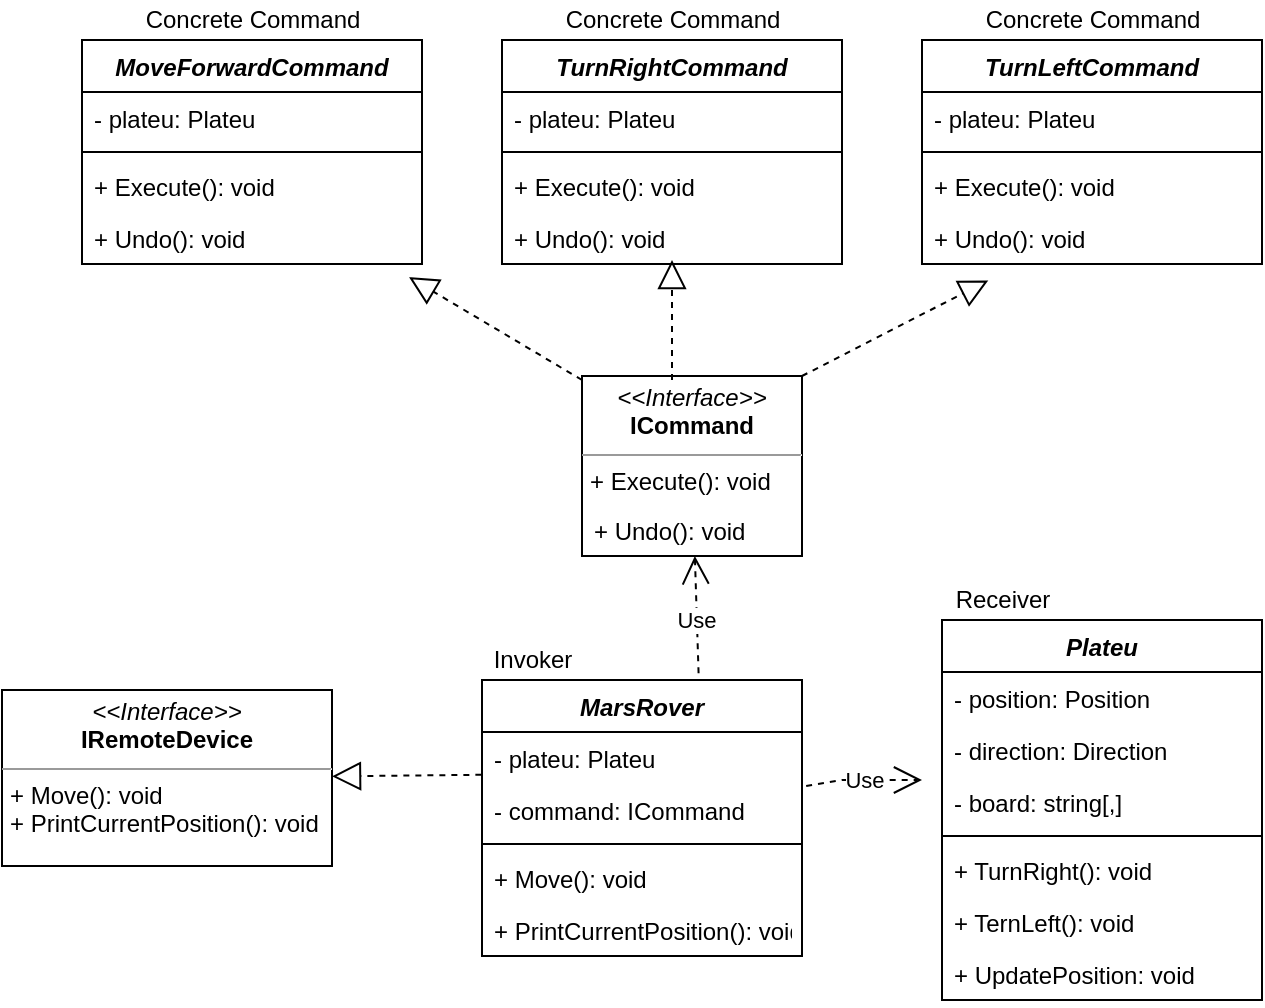 <mxfile version="20.0.1" type="device"><diagram id="C5RBs43oDa-KdzZeNtuy" name="Page-1"><mxGraphModel dx="1278" dy="539" grid="1" gridSize="10" guides="1" tooltips="1" connect="1" arrows="1" fold="1" page="1" pageScale="1" pageWidth="827" pageHeight="1169" math="0" shadow="0"><root><mxCell id="WIyWlLk6GJQsqaUBKTNV-0"/><mxCell id="WIyWlLk6GJQsqaUBKTNV-1" parent="WIyWlLk6GJQsqaUBKTNV-0"/><mxCell id="zkfFHV4jXpPFQw0GAbJ--0" value="Plateu" style="swimlane;fontStyle=3;align=center;verticalAlign=top;childLayout=stackLayout;horizontal=1;startSize=26;horizontalStack=0;resizeParent=1;resizeLast=0;collapsible=1;marginBottom=0;rounded=0;shadow=0;strokeWidth=1;" parent="WIyWlLk6GJQsqaUBKTNV-1" vertex="1"><mxGeometry x="590" y="480" width="160" height="190" as="geometry"><mxRectangle x="230" y="140" width="160" height="26" as="alternateBounds"/></mxGeometry></mxCell><mxCell id="gXezcgONsXggeDN8knO1-6" value="- position: Position" style="text;strokeColor=none;fillColor=none;align=left;verticalAlign=top;spacingLeft=4;spacingRight=4;overflow=hidden;rotatable=0;points=[[0,0.5],[1,0.5]];portConstraint=eastwest;" vertex="1" parent="zkfFHV4jXpPFQw0GAbJ--0"><mxGeometry y="26" width="160" height="26" as="geometry"/></mxCell><mxCell id="gXezcgONsXggeDN8knO1-7" value="- direction: Direction" style="text;strokeColor=none;fillColor=none;align=left;verticalAlign=top;spacingLeft=4;spacingRight=4;overflow=hidden;rotatable=0;points=[[0,0.5],[1,0.5]];portConstraint=eastwest;" vertex="1" parent="zkfFHV4jXpPFQw0GAbJ--0"><mxGeometry y="52" width="160" height="26" as="geometry"/></mxCell><mxCell id="gXezcgONsXggeDN8knO1-8" value="- board: string[,]" style="text;strokeColor=none;fillColor=none;align=left;verticalAlign=top;spacingLeft=4;spacingRight=4;overflow=hidden;rotatable=0;points=[[0,0.5],[1,0.5]];portConstraint=eastwest;" vertex="1" parent="zkfFHV4jXpPFQw0GAbJ--0"><mxGeometry y="78" width="160" height="26" as="geometry"/></mxCell><mxCell id="gXezcgONsXggeDN8knO1-5" value="" style="line;strokeWidth=1;fillColor=none;align=left;verticalAlign=middle;spacingTop=-1;spacingLeft=3;spacingRight=3;rotatable=0;labelPosition=right;points=[];portConstraint=eastwest;" vertex="1" parent="zkfFHV4jXpPFQw0GAbJ--0"><mxGeometry y="104" width="160" height="8" as="geometry"/></mxCell><mxCell id="w-Mz4XLagTXVO1gxVb4k-3" value="+ TurnRight(): void&#10;" style="text;strokeColor=none;fillColor=none;align=left;verticalAlign=top;spacingLeft=4;spacingRight=4;overflow=hidden;rotatable=0;points=[[0,0.5],[1,0.5]];portConstraint=eastwest;" parent="zkfFHV4jXpPFQw0GAbJ--0" vertex="1"><mxGeometry y="112" width="160" height="26" as="geometry"/></mxCell><mxCell id="w-Mz4XLagTXVO1gxVb4k-4" value="+ TernLeft(): void&#10;" style="text;strokeColor=none;fillColor=none;align=left;verticalAlign=top;spacingLeft=4;spacingRight=4;overflow=hidden;rotatable=0;points=[[0,0.5],[1,0.5]];portConstraint=eastwest;" parent="zkfFHV4jXpPFQw0GAbJ--0" vertex="1"><mxGeometry y="138" width="160" height="26" as="geometry"/></mxCell><mxCell id="gXezcgONsXggeDN8knO1-9" value="+ UpdatePosition: void" style="text;strokeColor=none;fillColor=none;align=left;verticalAlign=top;spacingLeft=4;spacingRight=4;overflow=hidden;rotatable=0;points=[[0,0.5],[1,0.5]];portConstraint=eastwest;" vertex="1" parent="zkfFHV4jXpPFQw0GAbJ--0"><mxGeometry y="164" width="160" height="26" as="geometry"/></mxCell><mxCell id="w-Mz4XLagTXVO1gxVb4k-1" value="&lt;p style=&quot;margin:0px;margin-top:4px;text-align:center;&quot;&gt;&lt;i&gt;&amp;lt;&amp;lt;Interface&amp;gt;&amp;gt;&lt;/i&gt;&lt;br&gt;&lt;b&gt;IRemoteDevice&lt;/b&gt;&lt;/p&gt;&lt;hr size=&quot;1&quot;&gt;&lt;p style=&quot;margin:0px;margin-left:4px;&quot;&gt;&lt;/p&gt;&lt;p style=&quot;margin:0px;margin-left:4px;&quot;&gt;+ Move(): void&lt;br&gt;+ PrintCurrentPosition(): void&lt;/p&gt;" style="verticalAlign=top;align=left;overflow=fill;fontSize=12;fontFamily=Helvetica;html=1;" parent="WIyWlLk6GJQsqaUBKTNV-1" vertex="1"><mxGeometry x="120" y="515" width="165" height="88" as="geometry"/></mxCell><mxCell id="w-Mz4XLagTXVO1gxVb4k-20" style="edgeStyle=orthogonalEdgeStyle;rounded=0;orthogonalLoop=1;jettySize=auto;html=1;strokeColor=none;" parent="WIyWlLk6GJQsqaUBKTNV-1" source="w-Mz4XLagTXVO1gxVb4k-7" edge="1"><mxGeometry relative="1" as="geometry"><mxPoint x="430" y="440" as="targetPoint"/></mxGeometry></mxCell><mxCell id="w-Mz4XLagTXVO1gxVb4k-7" value="&lt;p style=&quot;margin:0px;margin-top:4px;text-align:center;&quot;&gt;&lt;i&gt;&amp;lt;&amp;lt;Interface&amp;gt;&amp;gt;&lt;/i&gt;&lt;br&gt;&lt;b&gt;ICommand&lt;/b&gt;&lt;/p&gt;&lt;hr size=&quot;1&quot;&gt;&lt;p style=&quot;margin:0px;margin-left:4px;&quot;&gt;&lt;/p&gt;&lt;p style=&quot;margin:0px;margin-left:4px;&quot;&gt;+ Execute(): void&lt;br&gt;&lt;/p&gt;&lt;p style=&quot;margin:0px;margin-left:4px;&quot;&gt;&lt;br&gt;&lt;/p&gt;" style="verticalAlign=top;align=left;overflow=fill;fontSize=12;fontFamily=Helvetica;html=1;" parent="WIyWlLk6GJQsqaUBKTNV-1" vertex="1"><mxGeometry x="410" y="358" width="110" height="90" as="geometry"/></mxCell><mxCell id="w-Mz4XLagTXVO1gxVb4k-8" value="MoveForwardCommand" style="swimlane;fontStyle=3;align=center;verticalAlign=top;childLayout=stackLayout;horizontal=1;startSize=26;horizontalStack=0;resizeParent=1;resizeLast=0;collapsible=1;marginBottom=0;rounded=0;shadow=0;strokeWidth=1;" parent="WIyWlLk6GJQsqaUBKTNV-1" vertex="1"><mxGeometry x="160" y="190" width="170" height="112" as="geometry"><mxRectangle x="230" y="140" width="160" height="26" as="alternateBounds"/></mxGeometry></mxCell><mxCell id="w-Mz4XLagTXVO1gxVb4k-15" value="- plateu: Plateu" style="text;strokeColor=none;fillColor=none;align=left;verticalAlign=top;spacingLeft=4;spacingRight=4;overflow=hidden;rotatable=0;points=[[0,0.5],[1,0.5]];portConstraint=eastwest;" parent="w-Mz4XLagTXVO1gxVb4k-8" vertex="1"><mxGeometry y="26" width="170" height="26" as="geometry"/></mxCell><mxCell id="w-Mz4XLagTXVO1gxVb4k-14" value="" style="line;strokeWidth=1;fillColor=none;align=left;verticalAlign=middle;spacingTop=-1;spacingLeft=3;spacingRight=3;rotatable=0;labelPosition=right;points=[];portConstraint=eastwest;" parent="w-Mz4XLagTXVO1gxVb4k-8" vertex="1"><mxGeometry y="52" width="170" height="8" as="geometry"/></mxCell><mxCell id="w-Mz4XLagTXVO1gxVb4k-9" value="+ Execute(): void&#10;" style="text;strokeColor=none;fillColor=none;align=left;verticalAlign=top;spacingLeft=4;spacingRight=4;overflow=hidden;rotatable=0;points=[[0,0.5],[1,0.5]];portConstraint=eastwest;" parent="w-Mz4XLagTXVO1gxVb4k-8" vertex="1"><mxGeometry y="60" width="170" height="26" as="geometry"/></mxCell><mxCell id="w-Mz4XLagTXVO1gxVb4k-39" value="+ Undo(): void&#10;" style="text;strokeColor=none;fillColor=none;align=left;verticalAlign=top;spacingLeft=4;spacingRight=4;overflow=hidden;rotatable=0;points=[[0,0.5],[1,0.5]];portConstraint=eastwest;" parent="w-Mz4XLagTXVO1gxVb4k-8" vertex="1"><mxGeometry y="86" width="170" height="26" as="geometry"/></mxCell><mxCell id="w-Mz4XLagTXVO1gxVb4k-21" style="edgeStyle=orthogonalEdgeStyle;rounded=0;orthogonalLoop=1;jettySize=auto;html=1;strokeColor=none;" parent="WIyWlLk6GJQsqaUBKTNV-1" source="w-Mz4XLagTXVO1gxVb4k-9" target="w-Mz4XLagTXVO1gxVb4k-7" edge="1"><mxGeometry relative="1" as="geometry"/></mxCell><mxCell id="w-Mz4XLagTXVO1gxVb4k-28" value="Use" style="endArrow=open;endSize=12;dashed=1;html=1;rounded=0;strokeColor=default;exitX=0.678;exitY=0.019;exitDx=0;exitDy=0;exitPerimeter=0;" parent="WIyWlLk6GJQsqaUBKTNV-1" source="cSgDlgcybA5WJp2USAdD-0" target="w-Mz4XLagTXVO1gxVb4k-7" edge="1"><mxGeometry width="160" relative="1" as="geometry"><mxPoint x="520" y="575.605" as="sourcePoint"/><mxPoint x="620" y="640" as="targetPoint"/></mxGeometry></mxCell><mxCell id="w-Mz4XLagTXVO1gxVb4k-41" value="+ Undo(): void" style="text;strokeColor=none;fillColor=none;align=left;verticalAlign=top;spacingLeft=4;spacingRight=4;overflow=hidden;rotatable=0;points=[[0,0.5],[1,0.5]];portConstraint=eastwest;" parent="WIyWlLk6GJQsqaUBKTNV-1" vertex="1"><mxGeometry x="410" y="422" width="100" height="26" as="geometry"/></mxCell><mxCell id="SrmgXvypPkcxafsf3nCJ-0" value="Receiver" style="text;html=1;resizable=0;autosize=1;align=center;verticalAlign=middle;points=[];fillColor=none;strokeColor=none;rounded=0;" parent="WIyWlLk6GJQsqaUBKTNV-1" vertex="1"><mxGeometry x="590" y="460" width="60" height="20" as="geometry"/></mxCell><mxCell id="SrmgXvypPkcxafsf3nCJ-1" value="Concrete Command" style="text;html=1;resizable=0;autosize=1;align=center;verticalAlign=middle;points=[];fillColor=none;strokeColor=none;rounded=0;" parent="WIyWlLk6GJQsqaUBKTNV-1" vertex="1"><mxGeometry x="185" y="170" width="120" height="20" as="geometry"/></mxCell><mxCell id="SrmgXvypPkcxafsf3nCJ-2" value="Invoker" style="text;html=1;resizable=0;autosize=1;align=center;verticalAlign=middle;points=[];fillColor=none;strokeColor=none;rounded=0;" parent="WIyWlLk6GJQsqaUBKTNV-1" vertex="1"><mxGeometry x="360" y="490" width="50" height="20" as="geometry"/></mxCell><mxCell id="cSgDlgcybA5WJp2USAdD-0" value="MarsRover" style="swimlane;fontStyle=3;align=center;verticalAlign=top;childLayout=stackLayout;horizontal=1;startSize=26;horizontalStack=0;resizeParent=1;resizeLast=0;collapsible=1;marginBottom=0;rounded=0;shadow=0;strokeWidth=1;" parent="WIyWlLk6GJQsqaUBKTNV-1" vertex="1"><mxGeometry x="360" y="510" width="160" height="138" as="geometry"><mxRectangle x="230" y="140" width="160" height="26" as="alternateBounds"/></mxGeometry></mxCell><mxCell id="gXezcgONsXggeDN8knO1-2" value="- plateu: Plateu" style="text;strokeColor=none;fillColor=none;align=left;verticalAlign=top;spacingLeft=4;spacingRight=4;overflow=hidden;rotatable=0;points=[[0,0.5],[1,0.5]];portConstraint=eastwest;" vertex="1" parent="cSgDlgcybA5WJp2USAdD-0"><mxGeometry y="26" width="160" height="26" as="geometry"/></mxCell><mxCell id="gXezcgONsXggeDN8knO1-3" value="- command: ICommand" style="text;strokeColor=none;fillColor=none;align=left;verticalAlign=top;spacingLeft=4;spacingRight=4;overflow=hidden;rotatable=0;points=[[0,0.5],[1,0.5]];portConstraint=eastwest;" vertex="1" parent="cSgDlgcybA5WJp2USAdD-0"><mxGeometry y="52" width="160" height="26" as="geometry"/></mxCell><mxCell id="gXezcgONsXggeDN8knO1-1" value="" style="line;strokeWidth=1;fillColor=none;align=left;verticalAlign=middle;spacingTop=-1;spacingLeft=3;spacingRight=3;rotatable=0;labelPosition=right;points=[];portConstraint=eastwest;" vertex="1" parent="cSgDlgcybA5WJp2USAdD-0"><mxGeometry y="78" width="160" height="8" as="geometry"/></mxCell><mxCell id="cSgDlgcybA5WJp2USAdD-1" value="+ Move(): void&#10;" style="text;strokeColor=none;fillColor=none;align=left;verticalAlign=top;spacingLeft=4;spacingRight=4;overflow=hidden;rotatable=0;points=[[0,0.5],[1,0.5]];portConstraint=eastwest;" parent="cSgDlgcybA5WJp2USAdD-0" vertex="1"><mxGeometry y="86" width="160" height="26" as="geometry"/></mxCell><mxCell id="cSgDlgcybA5WJp2USAdD-2" value="+ PrintCurrentPosition(): void&#10;" style="text;strokeColor=none;fillColor=none;align=left;verticalAlign=top;spacingLeft=4;spacingRight=4;overflow=hidden;rotatable=0;points=[[0,0.5],[1,0.5]];portConstraint=eastwest;" parent="cSgDlgcybA5WJp2USAdD-0" vertex="1"><mxGeometry y="112" width="160" height="26" as="geometry"/></mxCell><mxCell id="gXezcgONsXggeDN8knO1-4" value="" style="endArrow=block;dashed=1;endFill=0;endSize=12;html=1;rounded=0;exitX=-0.002;exitY=0.823;exitDx=0;exitDy=0;exitPerimeter=0;" edge="1" parent="WIyWlLk6GJQsqaUBKTNV-1" source="gXezcgONsXggeDN8knO1-2" target="w-Mz4XLagTXVO1gxVb4k-1"><mxGeometry width="160" relative="1" as="geometry"><mxPoint x="250" y="650" as="sourcePoint"/><mxPoint x="410" y="650" as="targetPoint"/></mxGeometry></mxCell><mxCell id="gXezcgONsXggeDN8knO1-10" value="Use" style="endArrow=open;endSize=12;dashed=1;html=1;rounded=0;exitX=1.013;exitY=0.038;exitDx=0;exitDy=0;exitPerimeter=0;" edge="1" parent="WIyWlLk6GJQsqaUBKTNV-1" source="gXezcgONsXggeDN8knO1-3"><mxGeometry width="160" relative="1" as="geometry"><mxPoint x="540" y="454.5" as="sourcePoint"/><mxPoint x="580" y="560" as="targetPoint"/><Array as="points"><mxPoint x="540" y="560"/></Array></mxGeometry></mxCell><mxCell id="gXezcgONsXggeDN8knO1-11" value="TurnRightCommand" style="swimlane;fontStyle=3;align=center;verticalAlign=top;childLayout=stackLayout;horizontal=1;startSize=26;horizontalStack=0;resizeParent=1;resizeLast=0;collapsible=1;marginBottom=0;rounded=0;shadow=0;strokeWidth=1;" vertex="1" parent="WIyWlLk6GJQsqaUBKTNV-1"><mxGeometry x="370" y="190" width="170" height="112" as="geometry"><mxRectangle x="230" y="140" width="160" height="26" as="alternateBounds"/></mxGeometry></mxCell><mxCell id="gXezcgONsXggeDN8knO1-12" value="- plateu: Plateu" style="text;strokeColor=none;fillColor=none;align=left;verticalAlign=top;spacingLeft=4;spacingRight=4;overflow=hidden;rotatable=0;points=[[0,0.5],[1,0.5]];portConstraint=eastwest;" vertex="1" parent="gXezcgONsXggeDN8knO1-11"><mxGeometry y="26" width="170" height="26" as="geometry"/></mxCell><mxCell id="gXezcgONsXggeDN8knO1-13" value="" style="line;strokeWidth=1;fillColor=none;align=left;verticalAlign=middle;spacingTop=-1;spacingLeft=3;spacingRight=3;rotatable=0;labelPosition=right;points=[];portConstraint=eastwest;" vertex="1" parent="gXezcgONsXggeDN8knO1-11"><mxGeometry y="52" width="170" height="8" as="geometry"/></mxCell><mxCell id="gXezcgONsXggeDN8knO1-14" value="+ Execute(): void&#10;" style="text;strokeColor=none;fillColor=none;align=left;verticalAlign=top;spacingLeft=4;spacingRight=4;overflow=hidden;rotatable=0;points=[[0,0.5],[1,0.5]];portConstraint=eastwest;" vertex="1" parent="gXezcgONsXggeDN8knO1-11"><mxGeometry y="60" width="170" height="26" as="geometry"/></mxCell><mxCell id="gXezcgONsXggeDN8knO1-15" value="+ Undo(): void&#10;" style="text;strokeColor=none;fillColor=none;align=left;verticalAlign=top;spacingLeft=4;spacingRight=4;overflow=hidden;rotatable=0;points=[[0,0.5],[1,0.5]];portConstraint=eastwest;" vertex="1" parent="gXezcgONsXggeDN8knO1-11"><mxGeometry y="86" width="170" height="26" as="geometry"/></mxCell><mxCell id="gXezcgONsXggeDN8knO1-16" value="Concrete Command" style="text;html=1;resizable=0;autosize=1;align=center;verticalAlign=middle;points=[];fillColor=none;strokeColor=none;rounded=0;" vertex="1" parent="WIyWlLk6GJQsqaUBKTNV-1"><mxGeometry x="395" y="170" width="120" height="20" as="geometry"/></mxCell><mxCell id="gXezcgONsXggeDN8knO1-17" value="TurnLeftCommand" style="swimlane;fontStyle=3;align=center;verticalAlign=top;childLayout=stackLayout;horizontal=1;startSize=26;horizontalStack=0;resizeParent=1;resizeLast=0;collapsible=1;marginBottom=0;rounded=0;shadow=0;strokeWidth=1;" vertex="1" parent="WIyWlLk6GJQsqaUBKTNV-1"><mxGeometry x="580" y="190" width="170" height="112" as="geometry"><mxRectangle x="230" y="140" width="160" height="26" as="alternateBounds"/></mxGeometry></mxCell><mxCell id="gXezcgONsXggeDN8knO1-18" value="- plateu: Plateu" style="text;strokeColor=none;fillColor=none;align=left;verticalAlign=top;spacingLeft=4;spacingRight=4;overflow=hidden;rotatable=0;points=[[0,0.5],[1,0.5]];portConstraint=eastwest;" vertex="1" parent="gXezcgONsXggeDN8knO1-17"><mxGeometry y="26" width="170" height="26" as="geometry"/></mxCell><mxCell id="gXezcgONsXggeDN8knO1-19" value="" style="line;strokeWidth=1;fillColor=none;align=left;verticalAlign=middle;spacingTop=-1;spacingLeft=3;spacingRight=3;rotatable=0;labelPosition=right;points=[];portConstraint=eastwest;" vertex="1" parent="gXezcgONsXggeDN8knO1-17"><mxGeometry y="52" width="170" height="8" as="geometry"/></mxCell><mxCell id="gXezcgONsXggeDN8knO1-20" value="+ Execute(): void&#10;" style="text;strokeColor=none;fillColor=none;align=left;verticalAlign=top;spacingLeft=4;spacingRight=4;overflow=hidden;rotatable=0;points=[[0,0.5],[1,0.5]];portConstraint=eastwest;" vertex="1" parent="gXezcgONsXggeDN8knO1-17"><mxGeometry y="60" width="170" height="26" as="geometry"/></mxCell><mxCell id="gXezcgONsXggeDN8knO1-21" value="+ Undo(): void&#10;" style="text;strokeColor=none;fillColor=none;align=left;verticalAlign=top;spacingLeft=4;spacingRight=4;overflow=hidden;rotatable=0;points=[[0,0.5],[1,0.5]];portConstraint=eastwest;" vertex="1" parent="gXezcgONsXggeDN8knO1-17"><mxGeometry y="86" width="170" height="26" as="geometry"/></mxCell><mxCell id="gXezcgONsXggeDN8knO1-22" value="Concrete Command" style="text;html=1;resizable=0;autosize=1;align=center;verticalAlign=middle;points=[];fillColor=none;strokeColor=none;rounded=0;" vertex="1" parent="WIyWlLk6GJQsqaUBKTNV-1"><mxGeometry x="605" y="170" width="120" height="20" as="geometry"/></mxCell><mxCell id="gXezcgONsXggeDN8knO1-24" value="" style="endArrow=block;dashed=1;endFill=0;endSize=12;html=1;rounded=0;entryX=0.962;entryY=1.254;entryDx=0;entryDy=0;entryPerimeter=0;" edge="1" parent="WIyWlLk6GJQsqaUBKTNV-1" target="w-Mz4XLagTXVO1gxVb4k-39"><mxGeometry width="160" relative="1" as="geometry"><mxPoint x="410" y="360" as="sourcePoint"/><mxPoint x="270" y="360" as="targetPoint"/></mxGeometry></mxCell><mxCell id="gXezcgONsXggeDN8knO1-25" value="" style="endArrow=block;dashed=1;endFill=0;endSize=12;html=1;rounded=0;" edge="1" parent="WIyWlLk6GJQsqaUBKTNV-1"><mxGeometry width="160" relative="1" as="geometry"><mxPoint x="455" y="360" as="sourcePoint"/><mxPoint x="455" y="300" as="targetPoint"/></mxGeometry></mxCell><mxCell id="gXezcgONsXggeDN8knO1-26" value="" style="endArrow=block;dashed=1;endFill=0;endSize=12;html=1;rounded=0;exitX=1;exitY=0;exitDx=0;exitDy=0;entryX=0.195;entryY=1.315;entryDx=0;entryDy=0;entryPerimeter=0;" edge="1" parent="WIyWlLk6GJQsqaUBKTNV-1" source="w-Mz4XLagTXVO1gxVb4k-7" target="gXezcgONsXggeDN8knO1-21"><mxGeometry width="160" relative="1" as="geometry"><mxPoint x="565" y="380" as="sourcePoint"/><mxPoint x="725" y="380" as="targetPoint"/></mxGeometry></mxCell></root></mxGraphModel></diagram></mxfile>